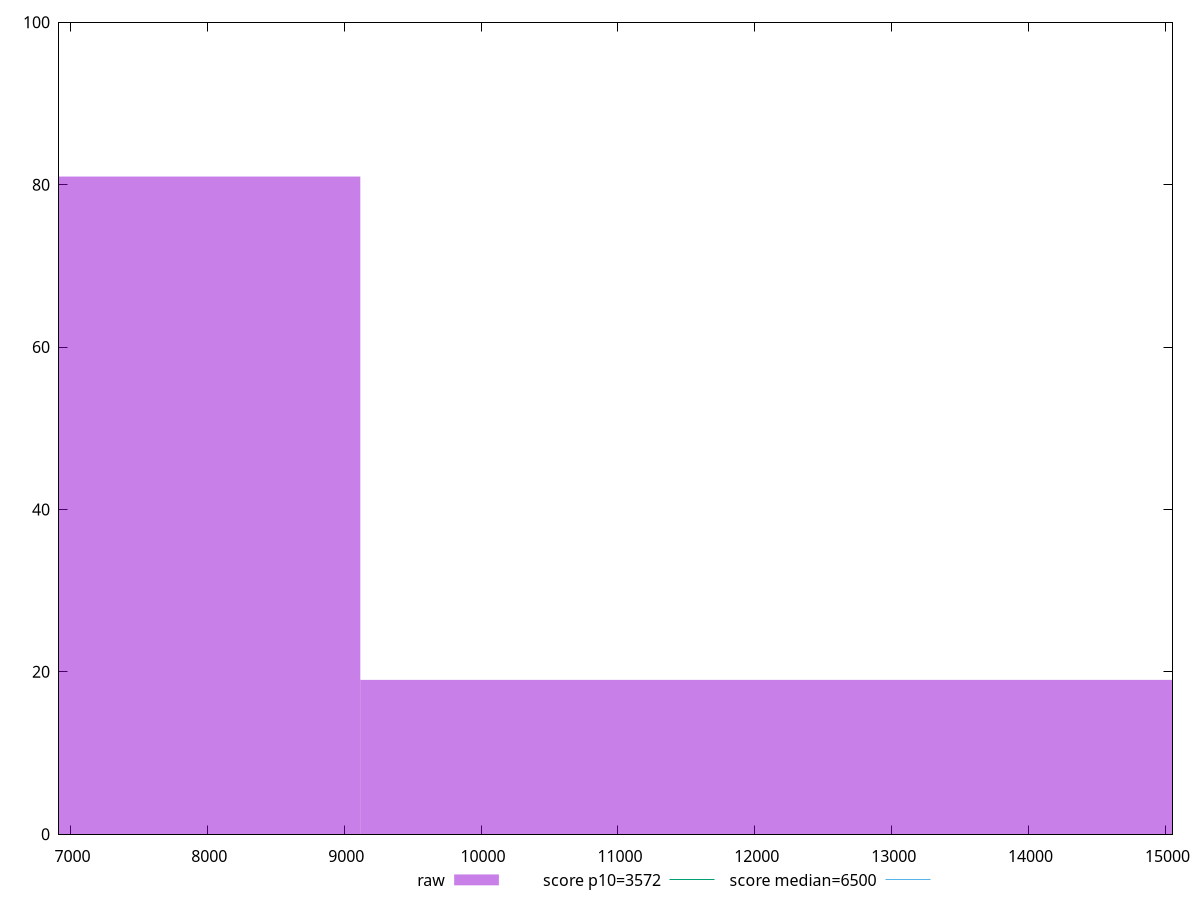 reset

$raw <<EOF
6078.644242854833 81
12157.288485709665 19
EOF

set key outside below
set boxwidth 6078.644242854833
set xrange [6916.639:15051.487000000001]
set yrange [0:100]
set trange [0:100]
set style fill transparent solid 0.5 noborder

set parametric
set terminal svg size 640, 490 enhanced background rgb 'white'
set output "report/report_00029_2021-02-24T13-36-40.390Z/first-cpu-idle/samples/astro/raw/histogram.svg"

plot $raw title "raw" with boxes, \
     3572,t title "score p10=3572", \
     6500,t title "score median=6500"

reset
